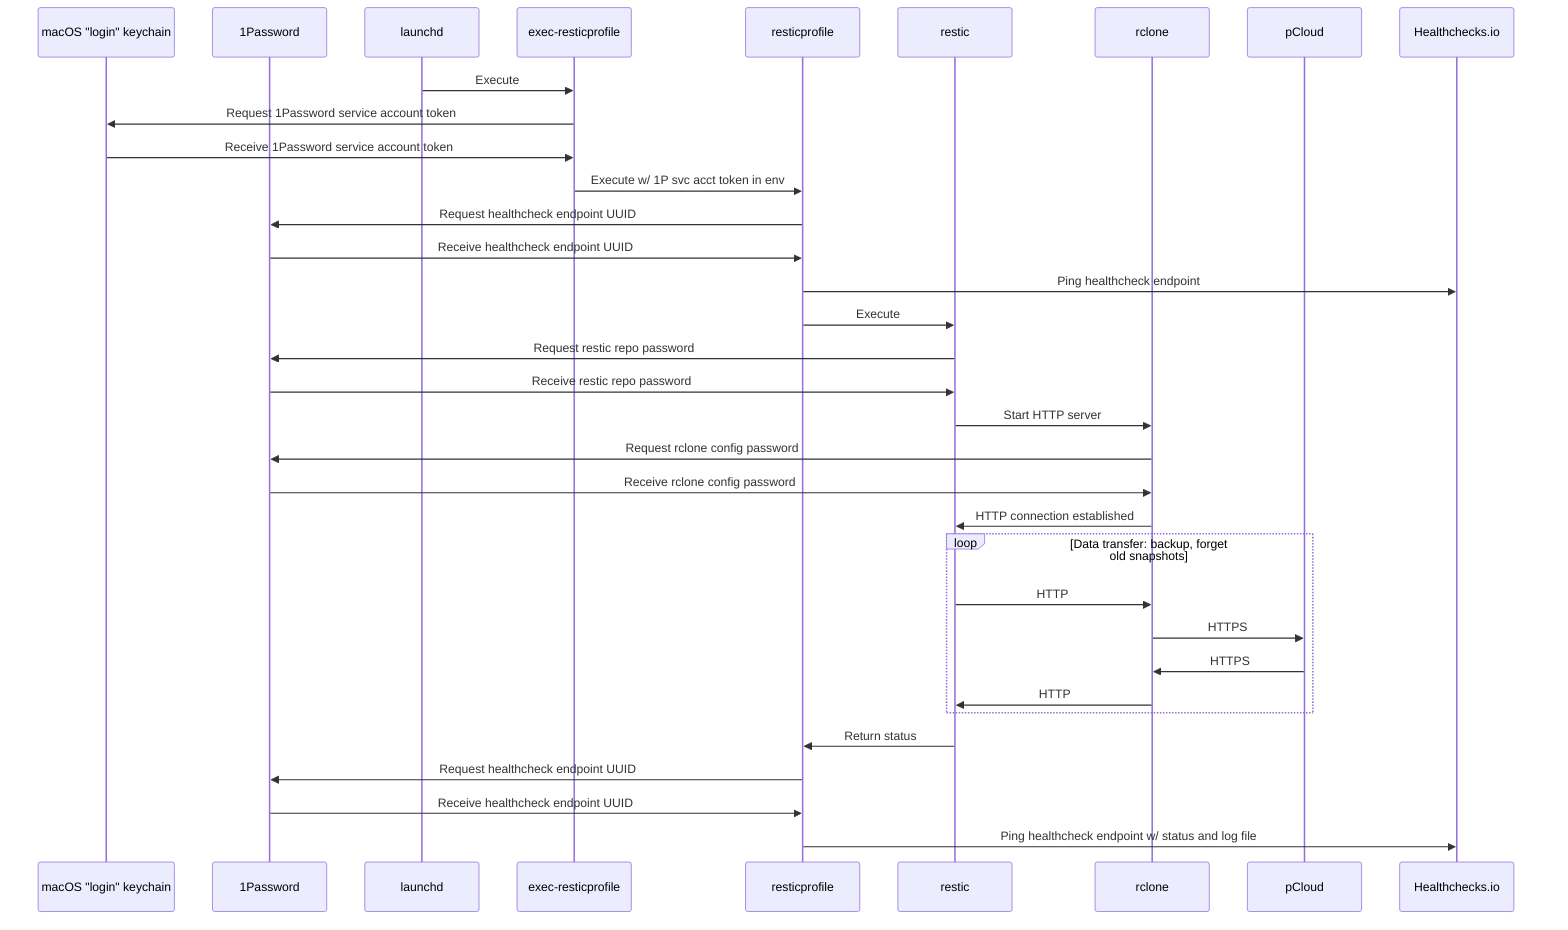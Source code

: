 sequenceDiagram

  participant KC as macOS "login" keychain
  participant 1P as 1Password

  participant LD as launchd
  participant ER as exec-resticprofile
  participant RP as resticprofile
  participant RE as restic
  participant RC as rclone

  participant PC as pCloud
  participant HC as Healthchecks.io

  LD ->> ER: Execute
  ER ->> KC: Request 1Password service account token
  KC ->> ER: Receive 1Password service account token
  ER ->> RP: Execute w/ 1P svc acct token in env
  RP ->> 1P: Request healthcheck endpoint UUID
  1P ->> RP: Receive healthcheck endpoint UUID
  RP ->> HC: Ping healthcheck endpoint
  RP ->> RE: Execute
  RE ->> 1P: Request restic repo password
  1P ->> RE: Receive restic repo password
  RE ->> RC: Start HTTP server
  RC ->> 1P: Request rclone config password
  1P ->> RC: Receive rclone config password
  RC ->> RE: HTTP connection established

  loop Data transfer: backup, forget old snapshots
    RE ->> RC: HTTP
    RC ->> PC: HTTPS
    PC ->> RC: HTTPS
    RC ->> RE: HTTP
  end

  RE ->> RP: Return status
  RP ->> 1P: Request healthcheck endpoint UUID
  1P ->> RP: Receive healthcheck endpoint UUID
  RP ->> HC: Ping healthcheck endpoint w/ status and log file